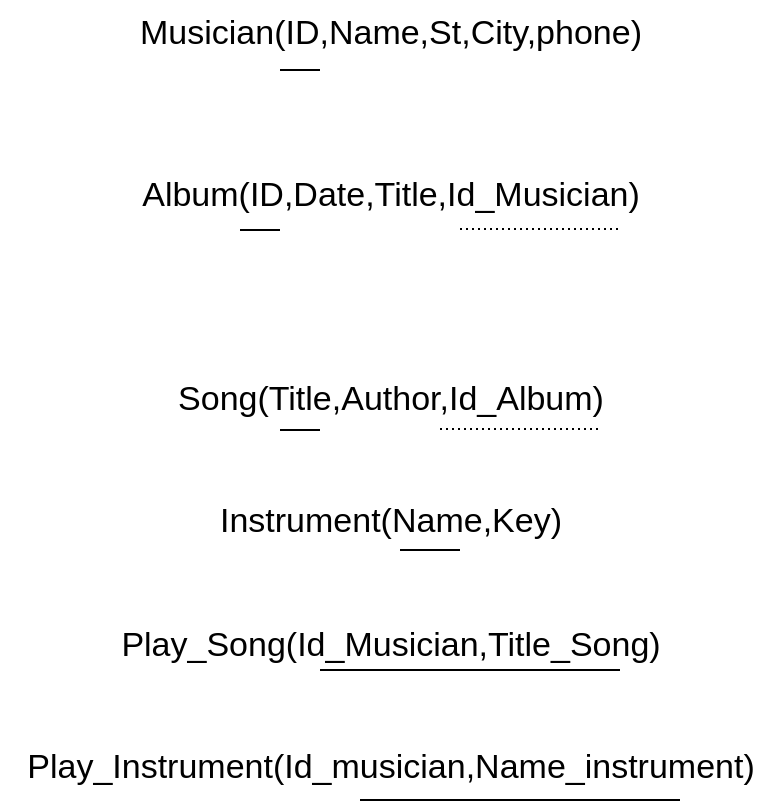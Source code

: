 <mxfile version="24.7.17">
  <diagram name="Page-1" id="f8PGT38i6-zr3xde-xIb">
    <mxGraphModel dx="1098" dy="648" grid="1" gridSize="10" guides="1" tooltips="1" connect="1" arrows="1" fold="1" page="1" pageScale="1" pageWidth="850" pageHeight="1100" math="0" shadow="0">
      <root>
        <mxCell id="0" />
        <mxCell id="1" parent="0" />
        <mxCell id="Yi0R6WHnM5d6mxr5hviQ-1" value="&lt;font style=&quot;font-size: 17px;&quot;&gt;Musician(ID,Name,St,City,phone)&lt;/font&gt;&lt;div&gt;&lt;font style=&quot;font-size: 17px;&quot;&gt;&lt;br&gt;&lt;/font&gt;&lt;/div&gt;&lt;div&gt;&lt;font style=&quot;font-size: 17px;&quot;&gt;&lt;br&gt;&lt;/font&gt;&lt;/div&gt;&lt;div&gt;&lt;font style=&quot;font-size: 17px;&quot;&gt;&lt;br&gt;&lt;/font&gt;&lt;/div&gt;&lt;div&gt;&lt;font style=&quot;font-size: 17px;&quot;&gt;Album(ID,Date,Title,Id_Musician)&lt;/font&gt;&lt;/div&gt;&lt;div&gt;&lt;font style=&quot;font-size: 17px;&quot;&gt;&lt;br&gt;&lt;/font&gt;&lt;/div&gt;&lt;div&gt;&lt;font style=&quot;font-size: 17px;&quot;&gt;&lt;br&gt;&lt;/font&gt;&lt;/div&gt;&lt;div&gt;&lt;font style=&quot;font-size: 17px;&quot;&gt;&lt;br&gt;&lt;/font&gt;&lt;/div&gt;&lt;div&gt;&lt;font style=&quot;font-size: 17px;&quot;&gt;&lt;br&gt;&lt;/font&gt;&lt;/div&gt;&lt;div&gt;&lt;font style=&quot;font-size: 17px;&quot;&gt;Song(Title,Author,Id_Album)&lt;/font&gt;&lt;/div&gt;&lt;div&gt;&lt;font style=&quot;font-size: 17px;&quot;&gt;&lt;br&gt;&lt;/font&gt;&lt;/div&gt;&lt;div&gt;&lt;font style=&quot;font-size: 17px;&quot;&gt;&lt;br&gt;&lt;/font&gt;&lt;/div&gt;&lt;div&gt;&lt;font style=&quot;font-size: 17px;&quot;&gt;Instrument(Name,Key)&lt;/font&gt;&lt;/div&gt;&lt;div&gt;&lt;font style=&quot;font-size: 17px;&quot;&gt;&lt;br&gt;&lt;/font&gt;&lt;/div&gt;&lt;div&gt;&lt;font style=&quot;font-size: 17px;&quot;&gt;&lt;br&gt;&lt;/font&gt;&lt;/div&gt;&lt;div&gt;&lt;font style=&quot;font-size: 17px;&quot;&gt;Play_Song(Id_Musician,Title_Song)&lt;/font&gt;&lt;/div&gt;&lt;div&gt;&lt;font style=&quot;font-size: 17px;&quot;&gt;&lt;br&gt;&lt;/font&gt;&lt;/div&gt;&lt;div&gt;&lt;font style=&quot;font-size: 17px;&quot;&gt;&lt;br&gt;&lt;/font&gt;&lt;/div&gt;&lt;div&gt;&lt;font style=&quot;font-size: 17px;&quot;&gt;Play_Instrument(Id_musician,Name_instrument)&lt;/font&gt;&lt;/div&gt;" style="text;html=1;align=center;verticalAlign=middle;resizable=0;points=[];autosize=1;strokeColor=none;fillColor=none;" vertex="1" parent="1">
          <mxGeometry x="50" y="70" width="390" height="400" as="geometry" />
        </mxCell>
        <mxCell id="Yi0R6WHnM5d6mxr5hviQ-4" value="" style="endArrow=none;html=1;rounded=0;dashed=1;dashPattern=1 2;" edge="1" parent="1">
          <mxGeometry relative="1" as="geometry">
            <mxPoint x="280" y="184.5" as="sourcePoint" />
            <mxPoint x="360" y="184.5" as="targetPoint" />
            <Array as="points">
              <mxPoint x="320" y="184.5" />
            </Array>
          </mxGeometry>
        </mxCell>
        <mxCell id="Yi0R6WHnM5d6mxr5hviQ-5" value="" style="resizable=0;html=1;whiteSpace=wrap;align=right;verticalAlign=bottom;" connectable="0" vertex="1" parent="Yi0R6WHnM5d6mxr5hviQ-4">
          <mxGeometry x="1" relative="1" as="geometry" />
        </mxCell>
        <mxCell id="Yi0R6WHnM5d6mxr5hviQ-6" value="" style="endArrow=none;html=1;rounded=0;dashed=1;dashPattern=1 2;" edge="1" parent="1">
          <mxGeometry relative="1" as="geometry">
            <mxPoint x="270" y="284.5" as="sourcePoint" />
            <mxPoint x="350" y="284.5" as="targetPoint" />
          </mxGeometry>
        </mxCell>
        <mxCell id="Yi0R6WHnM5d6mxr5hviQ-7" value="" style="resizable=0;html=1;whiteSpace=wrap;align=right;verticalAlign=bottom;" connectable="0" vertex="1" parent="Yi0R6WHnM5d6mxr5hviQ-6">
          <mxGeometry x="1" relative="1" as="geometry" />
        </mxCell>
        <mxCell id="Yi0R6WHnM5d6mxr5hviQ-8" value="" style="line;strokeWidth=1;rotatable=0;dashed=0;labelPosition=right;align=left;verticalAlign=middle;spacingTop=0;spacingLeft=6;points=[];portConstraint=eastwest;" vertex="1" parent="1">
          <mxGeometry x="210" y="400" width="150" height="10" as="geometry" />
        </mxCell>
        <mxCell id="Yi0R6WHnM5d6mxr5hviQ-9" value="" style="line;strokeWidth=1;rotatable=0;dashed=0;labelPosition=right;align=left;verticalAlign=middle;spacingTop=0;spacingLeft=6;points=[];portConstraint=eastwest;" vertex="1" parent="1">
          <mxGeometry x="190" y="100" width="20" height="10" as="geometry" />
        </mxCell>
        <mxCell id="Yi0R6WHnM5d6mxr5hviQ-10" value="" style="line;strokeWidth=1;rotatable=0;dashed=0;labelPosition=right;align=left;verticalAlign=middle;spacingTop=0;spacingLeft=6;points=[];portConstraint=eastwest;" vertex="1" parent="1">
          <mxGeometry x="170" y="180" width="20" height="10" as="geometry" />
        </mxCell>
        <mxCell id="Yi0R6WHnM5d6mxr5hviQ-12" value="" style="line;strokeWidth=1;rotatable=0;dashed=0;labelPosition=right;align=left;verticalAlign=middle;spacingTop=0;spacingLeft=6;points=[];portConstraint=eastwest;" vertex="1" parent="1">
          <mxGeometry x="190" y="280" width="20" height="10" as="geometry" />
        </mxCell>
        <mxCell id="Yi0R6WHnM5d6mxr5hviQ-13" value="" style="line;strokeWidth=1;rotatable=0;dashed=0;labelPosition=right;align=left;verticalAlign=middle;spacingTop=0;spacingLeft=6;points=[];portConstraint=eastwest;" vertex="1" parent="1">
          <mxGeometry x="250" y="340" width="30" height="10" as="geometry" />
        </mxCell>
        <mxCell id="Yi0R6WHnM5d6mxr5hviQ-16" value="" style="endArrow=none;html=1;rounded=0;" edge="1" parent="1">
          <mxGeometry relative="1" as="geometry">
            <mxPoint x="230" y="470" as="sourcePoint" />
            <mxPoint x="390" y="470" as="targetPoint" />
          </mxGeometry>
        </mxCell>
      </root>
    </mxGraphModel>
  </diagram>
</mxfile>
